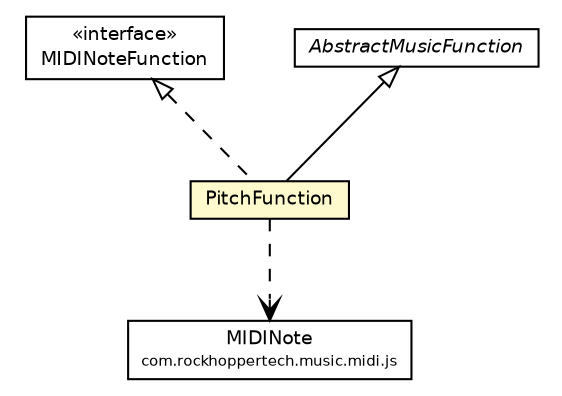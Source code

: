#!/usr/local/bin/dot
#
# Class diagram 
# Generated by UMLGraph version R5_6-24-gf6e263 (http://www.umlgraph.org/)
#

digraph G {
	edge [fontname="Helvetica",fontsize=10,labelfontname="Helvetica",labelfontsize=10];
	node [fontname="Helvetica",fontsize=10,shape=plaintext];
	nodesep=0.25;
	ranksep=0.5;
	// com.rockhoppertech.music.midi.js.MIDINote
	c7874 [label=<<table title="com.rockhoppertech.music.midi.js.MIDINote" border="0" cellborder="1" cellspacing="0" cellpadding="2" port="p" href="../../MIDINote.html">
		<tr><td><table border="0" cellspacing="0" cellpadding="1">
<tr><td align="center" balign="center"> MIDINote </td></tr>
<tr><td align="center" balign="center"><font point-size="7.0"> com.rockhoppertech.music.midi.js </font></td></tr>
		</table></td></tr>
		</table>>, URL="../../MIDINote.html", fontname="Helvetica", fontcolor="black", fontsize=9.0];
	// com.rockhoppertech.music.midi.js.modifiers.google.PitchFunction
	c7886 [label=<<table title="com.rockhoppertech.music.midi.js.modifiers.google.PitchFunction" border="0" cellborder="1" cellspacing="0" cellpadding="2" port="p" bgcolor="lemonChiffon" href="./PitchFunction.html">
		<tr><td><table border="0" cellspacing="0" cellpadding="1">
<tr><td align="center" balign="center"> PitchFunction </td></tr>
		</table></td></tr>
		</table>>, URL="./PitchFunction.html", fontname="Helvetica", fontcolor="black", fontsize=9.0];
	// com.rockhoppertech.music.midi.js.modifiers.google.MIDINoteFunction
	c7889 [label=<<table title="com.rockhoppertech.music.midi.js.modifiers.google.MIDINoteFunction" border="0" cellborder="1" cellspacing="0" cellpadding="2" port="p" href="./MIDINoteFunction.html">
		<tr><td><table border="0" cellspacing="0" cellpadding="1">
<tr><td align="center" balign="center"> &#171;interface&#187; </td></tr>
<tr><td align="center" balign="center"> MIDINoteFunction </td></tr>
		</table></td></tr>
		</table>>, URL="./MIDINoteFunction.html", fontname="Helvetica", fontcolor="black", fontsize=9.0];
	// com.rockhoppertech.music.midi.js.modifiers.google.AbstractMusicFunction
	c7892 [label=<<table title="com.rockhoppertech.music.midi.js.modifiers.google.AbstractMusicFunction" border="0" cellborder="1" cellspacing="0" cellpadding="2" port="p" href="./AbstractMusicFunction.html">
		<tr><td><table border="0" cellspacing="0" cellpadding="1">
<tr><td align="center" balign="center"><font face="Helvetica-Oblique"> AbstractMusicFunction </font></td></tr>
		</table></td></tr>
		</table>>, URL="./AbstractMusicFunction.html", fontname="Helvetica", fontcolor="black", fontsize=9.0];
	//com.rockhoppertech.music.midi.js.modifiers.google.PitchFunction extends com.rockhoppertech.music.midi.js.modifiers.google.AbstractMusicFunction
	c7892:p -> c7886:p [dir=back,arrowtail=empty];
	//com.rockhoppertech.music.midi.js.modifiers.google.PitchFunction implements com.rockhoppertech.music.midi.js.modifiers.google.MIDINoteFunction
	c7889:p -> c7886:p [dir=back,arrowtail=empty,style=dashed];
	// com.rockhoppertech.music.midi.js.modifiers.google.PitchFunction DEPEND com.rockhoppertech.music.midi.js.MIDINote
	c7886:p -> c7874:p [taillabel="", label="", headlabel="", fontname="Helvetica", fontcolor="black", fontsize=10.0, color="black", arrowhead=open, style=dashed];
}


